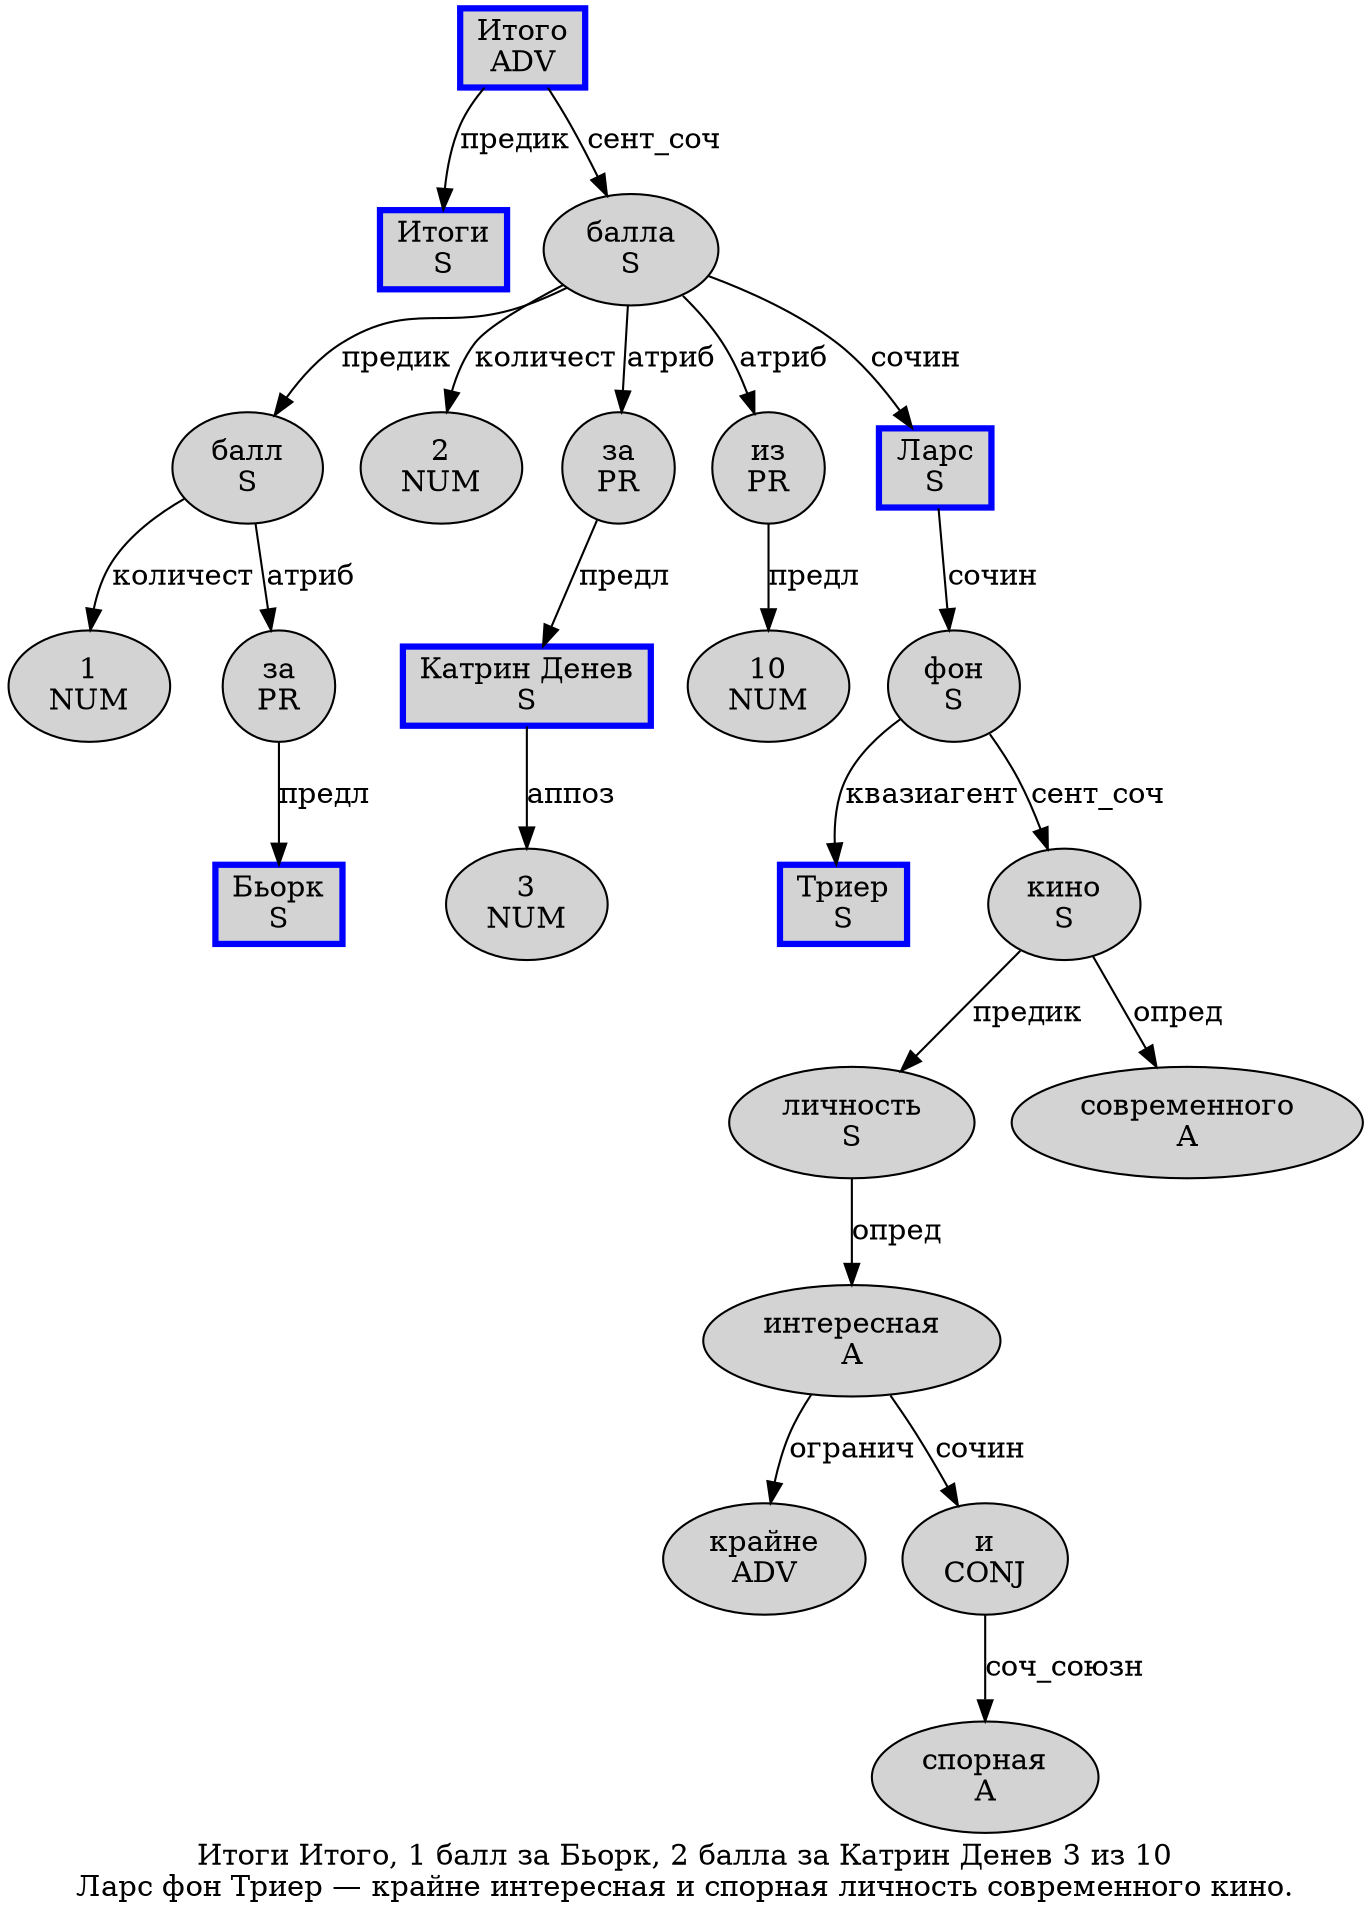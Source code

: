 digraph SENTENCE_2336 {
	graph [label="Итоги Итого, 1 балл за Бьорк, 2 балла за Катрин Денев 3 из 10
Ларс фон Триер — крайне интересная и спорная личность современного кино."]
	node [style=filled]
		0 [label="Итоги
S" color=blue fillcolor=lightgray penwidth=3 shape=box]
		1 [label="Итого
ADV" color=blue fillcolor=lightgray penwidth=3 shape=box]
		3 [label="1
NUM" color="" fillcolor=lightgray penwidth=1 shape=ellipse]
		4 [label="балл
S" color="" fillcolor=lightgray penwidth=1 shape=ellipse]
		5 [label="за
PR" color="" fillcolor=lightgray penwidth=1 shape=ellipse]
		6 [label="Бьорк
S" color=blue fillcolor=lightgray penwidth=3 shape=box]
		8 [label="2
NUM" color="" fillcolor=lightgray penwidth=1 shape=ellipse]
		9 [label="балла
S" color="" fillcolor=lightgray penwidth=1 shape=ellipse]
		10 [label="за
PR" color="" fillcolor=lightgray penwidth=1 shape=ellipse]
		11 [label="Катрин Денев
S" color=blue fillcolor=lightgray penwidth=3 shape=box]
		12 [label="3
NUM" color="" fillcolor=lightgray penwidth=1 shape=ellipse]
		13 [label="из
PR" color="" fillcolor=lightgray penwidth=1 shape=ellipse]
		14 [label="10
NUM" color="" fillcolor=lightgray penwidth=1 shape=ellipse]
		15 [label="Ларс
S" color=blue fillcolor=lightgray penwidth=3 shape=box]
		16 [label="фон
S" color="" fillcolor=lightgray penwidth=1 shape=ellipse]
		17 [label="Триер
S" color=blue fillcolor=lightgray penwidth=3 shape=box]
		19 [label="крайне
ADV" color="" fillcolor=lightgray penwidth=1 shape=ellipse]
		20 [label="интересная
A" color="" fillcolor=lightgray penwidth=1 shape=ellipse]
		21 [label="и
CONJ" color="" fillcolor=lightgray penwidth=1 shape=ellipse]
		22 [label="спорная
A" color="" fillcolor=lightgray penwidth=1 shape=ellipse]
		23 [label="личность
S" color="" fillcolor=lightgray penwidth=1 shape=ellipse]
		24 [label="современного
A" color="" fillcolor=lightgray penwidth=1 shape=ellipse]
		25 [label="кино
S" color="" fillcolor=lightgray penwidth=1 shape=ellipse]
			20 -> 19 [label="огранич"]
			20 -> 21 [label="сочин"]
			13 -> 14 [label="предл"]
			9 -> 4 [label="предик"]
			9 -> 8 [label="количест"]
			9 -> 10 [label="атриб"]
			9 -> 13 [label="атриб"]
			9 -> 15 [label="сочин"]
			15 -> 16 [label="сочин"]
			1 -> 0 [label="предик"]
			1 -> 9 [label="сент_соч"]
			25 -> 23 [label="предик"]
			25 -> 24 [label="опред"]
			21 -> 22 [label="соч_союзн"]
			5 -> 6 [label="предл"]
			16 -> 17 [label="квазиагент"]
			16 -> 25 [label="сент_соч"]
			4 -> 3 [label="количест"]
			4 -> 5 [label="атриб"]
			10 -> 11 [label="предл"]
			23 -> 20 [label="опред"]
			11 -> 12 [label="аппоз"]
}